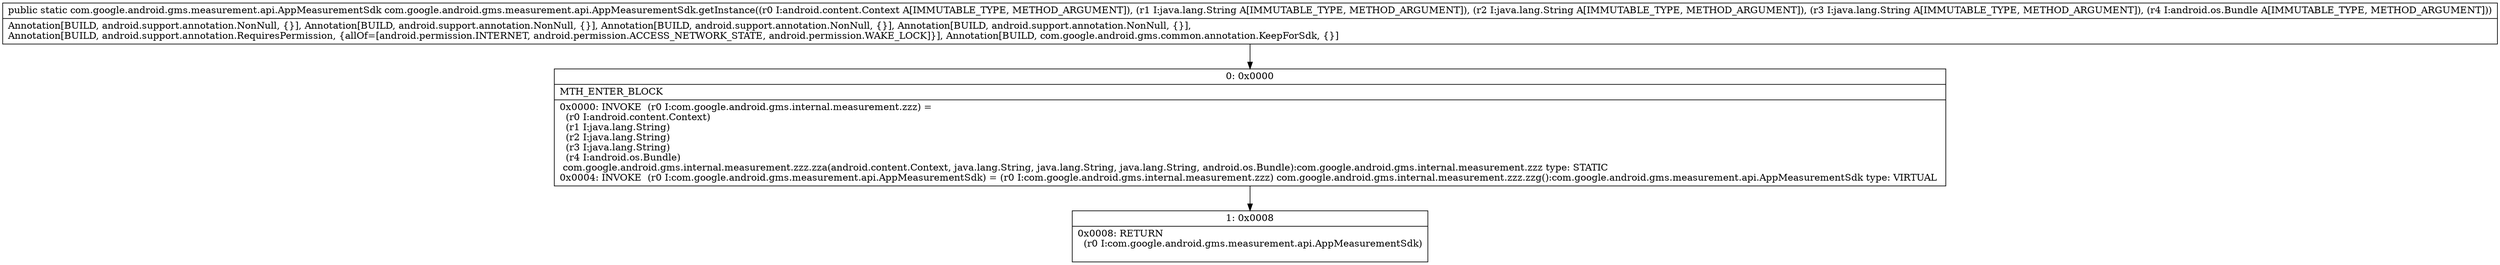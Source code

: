 digraph "CFG forcom.google.android.gms.measurement.api.AppMeasurementSdk.getInstance(Landroid\/content\/Context;Ljava\/lang\/String;Ljava\/lang\/String;Ljava\/lang\/String;Landroid\/os\/Bundle;)Lcom\/google\/android\/gms\/measurement\/api\/AppMeasurementSdk;" {
Node_0 [shape=record,label="{0\:\ 0x0000|MTH_ENTER_BLOCK\l|0x0000: INVOKE  (r0 I:com.google.android.gms.internal.measurement.zzz) = \l  (r0 I:android.content.Context)\l  (r1 I:java.lang.String)\l  (r2 I:java.lang.String)\l  (r3 I:java.lang.String)\l  (r4 I:android.os.Bundle)\l com.google.android.gms.internal.measurement.zzz.zza(android.content.Context, java.lang.String, java.lang.String, java.lang.String, android.os.Bundle):com.google.android.gms.internal.measurement.zzz type: STATIC \l0x0004: INVOKE  (r0 I:com.google.android.gms.measurement.api.AppMeasurementSdk) = (r0 I:com.google.android.gms.internal.measurement.zzz) com.google.android.gms.internal.measurement.zzz.zzg():com.google.android.gms.measurement.api.AppMeasurementSdk type: VIRTUAL \l}"];
Node_1 [shape=record,label="{1\:\ 0x0008|0x0008: RETURN  \l  (r0 I:com.google.android.gms.measurement.api.AppMeasurementSdk)\l \l}"];
MethodNode[shape=record,label="{public static com.google.android.gms.measurement.api.AppMeasurementSdk com.google.android.gms.measurement.api.AppMeasurementSdk.getInstance((r0 I:android.content.Context A[IMMUTABLE_TYPE, METHOD_ARGUMENT]), (r1 I:java.lang.String A[IMMUTABLE_TYPE, METHOD_ARGUMENT]), (r2 I:java.lang.String A[IMMUTABLE_TYPE, METHOD_ARGUMENT]), (r3 I:java.lang.String A[IMMUTABLE_TYPE, METHOD_ARGUMENT]), (r4 I:android.os.Bundle A[IMMUTABLE_TYPE, METHOD_ARGUMENT]))  | Annotation[BUILD, android.support.annotation.NonNull, \{\}], Annotation[BUILD, android.support.annotation.NonNull, \{\}], Annotation[BUILD, android.support.annotation.NonNull, \{\}], Annotation[BUILD, android.support.annotation.NonNull, \{\}], \lAnnotation[BUILD, android.support.annotation.RequiresPermission, \{allOf=[android.permission.INTERNET, android.permission.ACCESS_NETWORK_STATE, android.permission.WAKE_LOCK]\}], Annotation[BUILD, com.google.android.gms.common.annotation.KeepForSdk, \{\}]\l}"];
MethodNode -> Node_0;
Node_0 -> Node_1;
}

